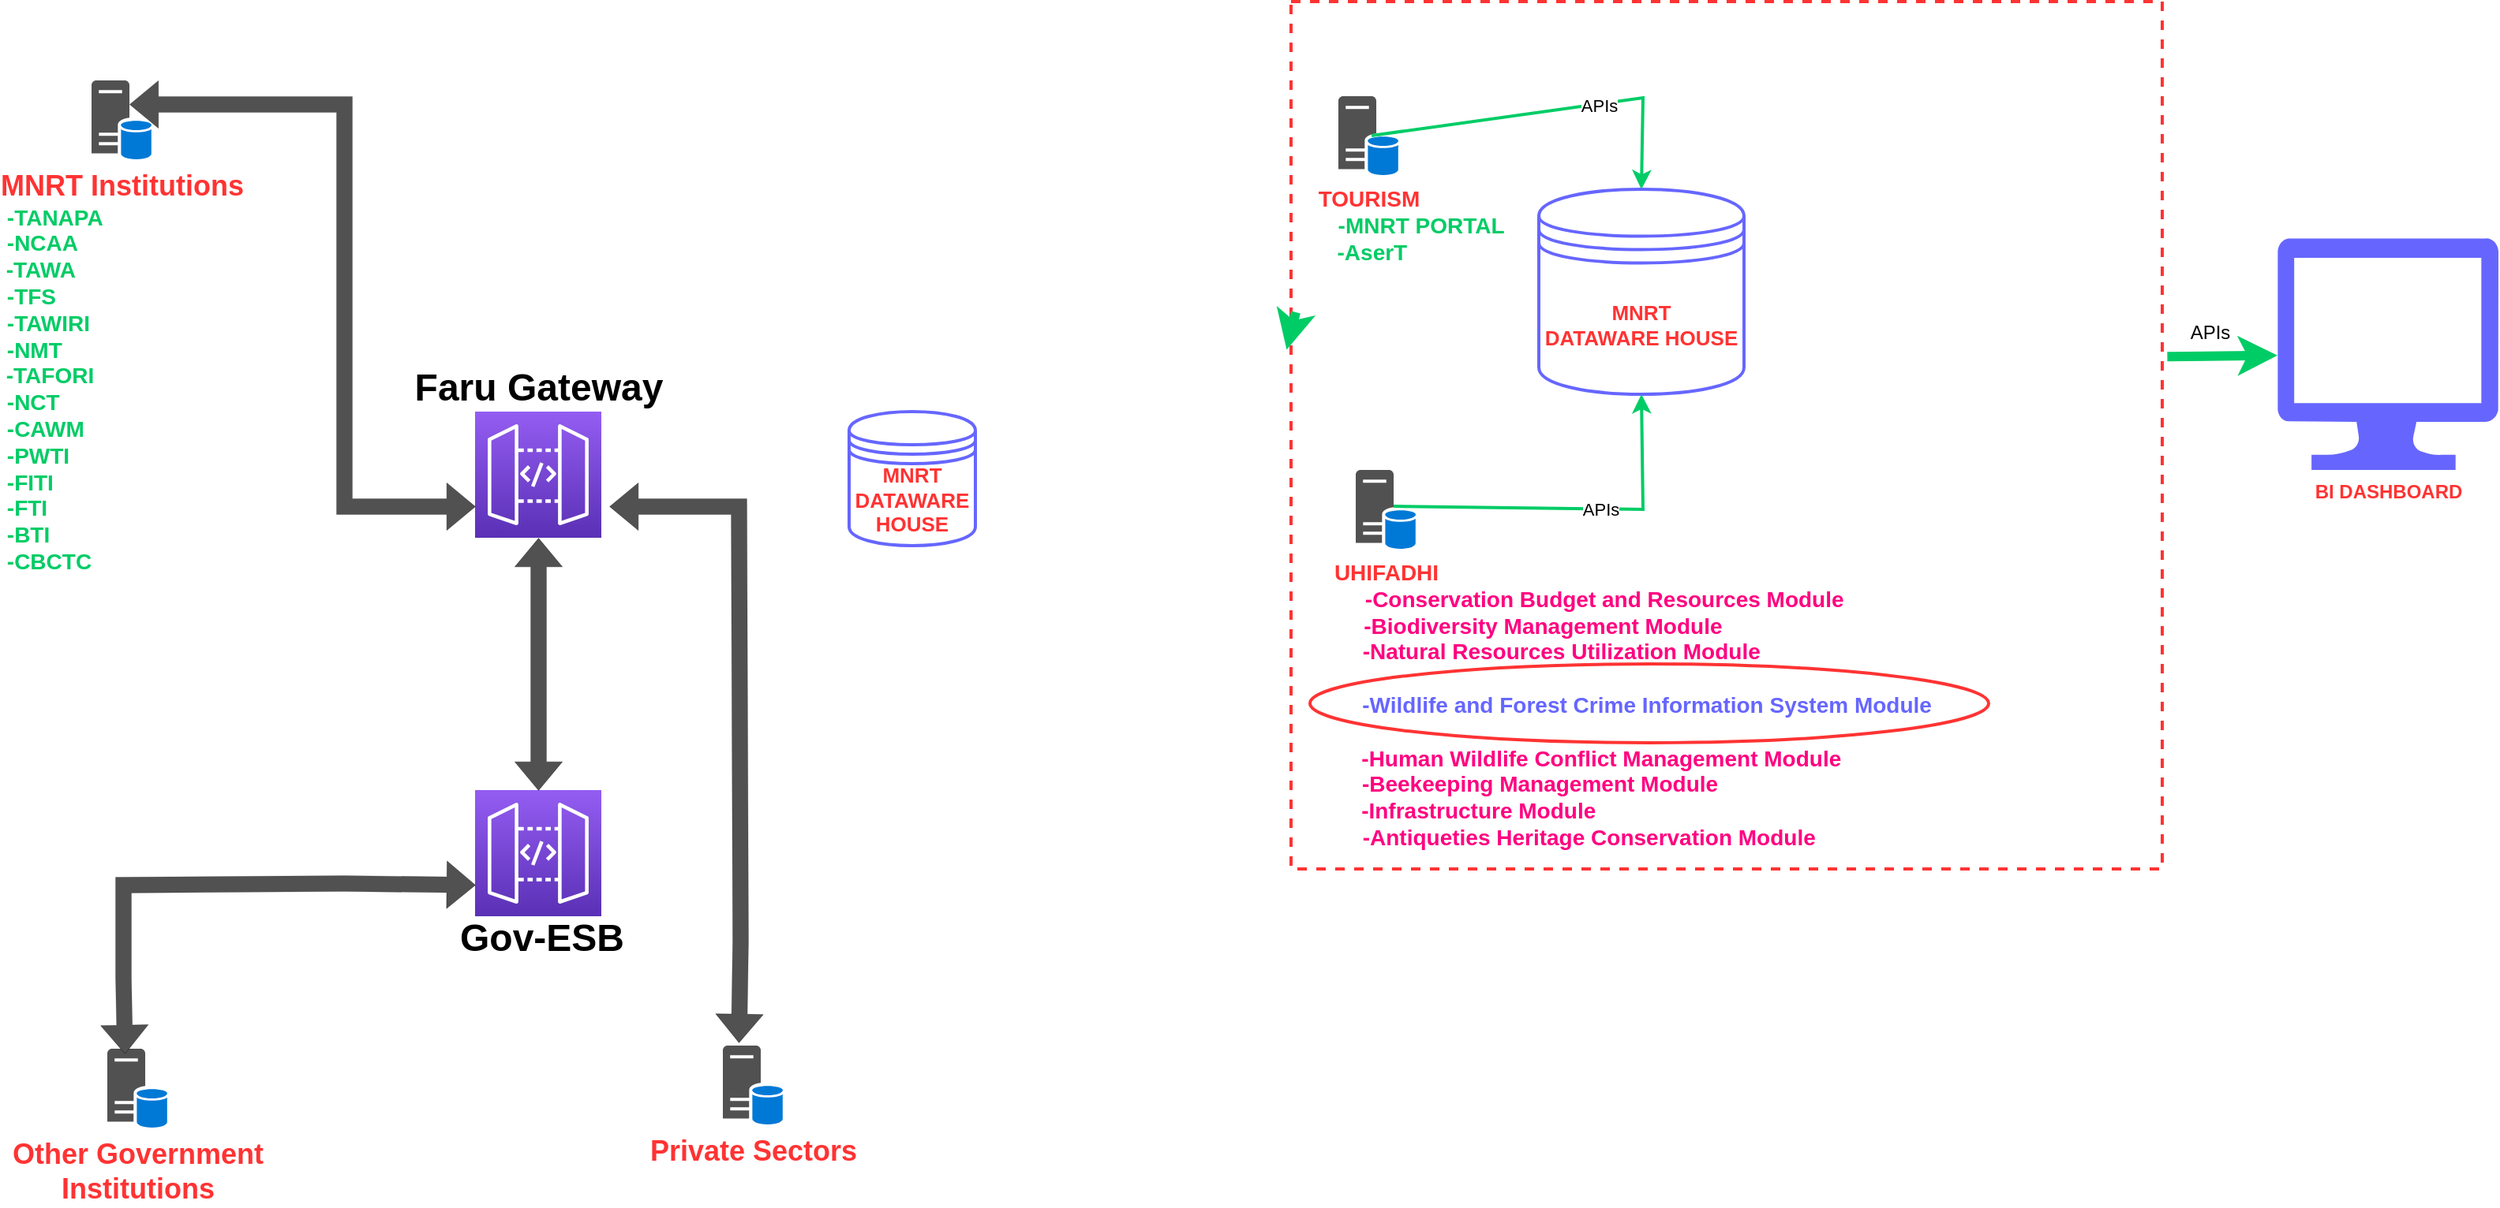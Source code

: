 <mxfile version="24.4.0" type="github">
  <diagram name="Page-1" id="alDKycs5oU3pcxEAZStF">
    <mxGraphModel dx="3370" dy="783" grid="1" gridSize="10" guides="1" tooltips="1" connect="1" arrows="1" fold="1" page="1" pageScale="1" pageWidth="850" pageHeight="1100" math="0" shadow="0">
      <root>
        <mxCell id="0" />
        <mxCell id="1" parent="0" />
        <mxCell id="bv6qjs0hTHORihQvAECl-1" value="" style="rounded=0;whiteSpace=wrap;html=1;strokeColor=#FF3333;dashed=1;fillColor=none;strokeWidth=2;" parent="1" vertex="1">
          <mxGeometry x="-720" y="50" width="552" height="550" as="geometry" />
        </mxCell>
        <mxCell id="bv6qjs0hTHORihQvAECl-8" value="" style="sketch=0;points=[[0,0,0,0,0],[0,0.25,0,0,0],[0,0.5,0,0,0],[0,0.75,0,0,0],[0,1,0,0,0],[0.25,0,0,0,0],[0.25,1,0,0,0],[0.5,0,0,0,0],[0.5,1,0,0,0],[0.75,0,0,0,0],[0.75,1,0,0,0],[1,0,0,0,0],[1,0.25,0,0,0],[1,0.5,0,0,0],[1,0.75,0,0,0],[1,1,0,0,0]];outlineConnect=0;fontColor=#232F3E;gradientColor=#945DF2;gradientDirection=north;fillColor=#5A30B5;strokeColor=#ffffff;dashed=0;verticalLabelPosition=top;verticalAlign=top;align=center;html=1;fontSize=12;fontStyle=0;aspect=fixed;shape=mxgraph.aws4.resourceIcon;resIcon=mxgraph.aws4.api_gateway;" parent="1" vertex="1">
          <mxGeometry x="-1237" y="310" width="80" height="80" as="geometry" />
        </mxCell>
        <mxCell id="bv6qjs0hTHORihQvAECl-9" value="&lt;div style=&quot;font-size: 13px;&quot;&gt;&lt;font style=&quot;font-size: 13px;&quot;&gt;&lt;b&gt;&lt;font style=&quot;font-size: 13px;&quot; color=&quot;#ff3333&quot;&gt;MNRT&lt;/font&gt;&lt;/b&gt;&lt;/font&gt;&lt;/div&gt;&lt;div style=&quot;font-size: 13px;&quot;&gt;&lt;font style=&quot;font-size: 13px;&quot; color=&quot;#ff3333&quot;&gt;&lt;b&gt;DATAWARE HOUSE&lt;/b&gt;&lt;br&gt;&lt;/font&gt;&lt;/div&gt;" style="shape=datastore;whiteSpace=wrap;html=1;strokeWidth=2;strokeColor=#6666FF;" parent="1" vertex="1">
          <mxGeometry x="-563" y="169" width="130" height="130" as="geometry" />
        </mxCell>
        <mxCell id="bv6qjs0hTHORihQvAECl-10" value="&lt;div&gt;&lt;font style=&quot;font-size: 14px;&quot; color=&quot;#ff3333&quot;&gt;&lt;b&gt;UHIFADHI &lt;br&gt;&lt;/b&gt;&lt;/font&gt;&lt;/div&gt;&lt;div&gt;&lt;font style=&quot;font-size: 14px;&quot; color=&quot;#00cc66&quot;&gt;&lt;b&gt;&amp;nbsp; &amp;nbsp; &amp;nbsp; &amp;nbsp; &amp;nbsp; &amp;nbsp; &amp;nbsp; &amp;nbsp; &amp;nbsp; &amp;nbsp; &amp;nbsp; &amp;nbsp; &amp;nbsp; &amp;nbsp; &amp;nbsp; &amp;nbsp; &amp;nbsp; &amp;nbsp; &amp;nbsp; &amp;nbsp; &amp;nbsp; &amp;nbsp; &amp;nbsp; &amp;nbsp; &amp;nbsp; &amp;nbsp; &amp;nbsp; &amp;nbsp; &amp;nbsp; &amp;nbsp; &amp;nbsp; &amp;nbsp; &amp;nbsp; &amp;nbsp; &amp;nbsp; &amp;nbsp;&lt;/b&gt;&lt;/font&gt;&lt;font style=&quot;font-size: 14px;&quot; color=&quot;#ff0080&quot;&gt;&lt;b&gt;-Conservation Budget and Resources Module&lt;/b&gt;&lt;/font&gt;&lt;/div&gt;&lt;div&gt;&lt;font style=&quot;font-size: 14px;&quot; color=&quot;#ff0080&quot;&gt;&lt;b&gt;&amp;nbsp; &amp;nbsp; &amp;nbsp; &amp;nbsp; &amp;nbsp; &amp;nbsp; &amp;nbsp; &amp;nbsp; &amp;nbsp; &amp;nbsp; &amp;nbsp; &amp;nbsp; &amp;nbsp; &amp;nbsp; &amp;nbsp; &amp;nbsp; &amp;nbsp; &amp;nbsp; &amp;nbsp; &amp;nbsp; &amp;nbsp; &amp;nbsp; &amp;nbsp; &amp;nbsp; &amp;nbsp; &amp;nbsp;-Biodiversity Management Module&lt;/b&gt;&lt;/font&gt;&lt;/div&gt;&lt;div&gt;&lt;font style=&quot;font-size: 14px;&quot; color=&quot;#ff0080&quot;&gt;&lt;b&gt;&amp;nbsp; &amp;nbsp; &amp;nbsp; &amp;nbsp; &amp;nbsp; &amp;nbsp; &amp;nbsp; &amp;nbsp; &amp;nbsp; &amp;nbsp; &amp;nbsp; &amp;nbsp; &amp;nbsp; &amp;nbsp; &amp;nbsp; &amp;nbsp; &amp;nbsp; &amp;nbsp; &amp;nbsp; &amp;nbsp; &amp;nbsp; &amp;nbsp; &amp;nbsp; &amp;nbsp; &amp;nbsp; &amp;nbsp; &amp;nbsp; &amp;nbsp; &amp;nbsp;-Natural Resources Utilization Module&lt;/b&gt;&lt;/font&gt;&lt;/div&gt;&lt;div&gt;&lt;font style=&quot;font-size: 14px;&quot; color=&quot;#ff0080&quot;&gt;&lt;b&gt;&lt;br&gt;&lt;/b&gt;&lt;/font&gt;&lt;/div&gt;&lt;div&gt;&lt;font color=&quot;#6666ff&quot;&gt;&amp;nbsp; &amp;nbsp; &amp;nbsp; &amp;nbsp; &amp;nbsp; &amp;nbsp; &amp;nbsp; &amp;nbsp; &amp;nbsp; &amp;nbsp; &amp;nbsp; &amp;nbsp; &amp;nbsp; &amp;nbsp; &amp;nbsp; &amp;nbsp; &amp;nbsp; &amp;nbsp; &amp;nbsp; &amp;nbsp; &amp;nbsp; &amp;nbsp; &amp;nbsp; &amp;nbsp; &amp;nbsp; &amp;nbsp; &amp;nbsp; &amp;nbsp; &amp;nbsp; &amp;nbsp; &amp;nbsp; &amp;nbsp; &amp;nbsp; &amp;nbsp; &amp;nbsp; &amp;nbsp; &amp;nbsp; &amp;nbsp; &amp;nbsp; &amp;nbsp; &amp;nbsp; &amp;nbsp; &amp;nbsp; &amp;nbsp; &amp;nbsp; &amp;nbsp; &amp;nbsp; &amp;nbsp; &amp;nbsp; &amp;nbsp;&lt;font style=&quot;font-size: 14px;&quot;&gt;&lt;b&gt;-Wildlife and Forest Crime Information System Module&lt;/b&gt;&lt;/font&gt;&lt;/font&gt;&lt;/div&gt;&lt;div&gt;&lt;font color=&quot;#ff0080&quot;&gt;&amp;nbsp;&amp;nbsp;&amp;nbsp;&amp;nbsp;&amp;nbsp;&amp;nbsp;&amp;nbsp;&amp;nbsp;&amp;nbsp;&amp;nbsp;&amp;nbsp;&amp;nbsp;&amp;nbsp;&amp;nbsp;&amp;nbsp;&amp;nbsp;&amp;nbsp;&amp;nbsp;&amp;nbsp;&amp;nbsp;&amp;nbsp;&amp;nbsp;&amp;nbsp;&amp;nbsp;&amp;nbsp;&amp;nbsp;&amp;nbsp;&amp;nbsp;&amp;nbsp;&amp;nbsp;&amp;nbsp;&amp;nbsp;&amp;nbsp;&amp;nbsp;&amp;nbsp;&amp;nbsp;&amp;nbsp;&amp;nbsp;&amp;nbsp;&amp;nbsp;&amp;nbsp;&amp;nbsp;&amp;nbsp;&amp;nbsp;&amp;nbsp;&amp;nbsp;&amp;nbsp;&amp;nbsp;&amp;nbsp;&amp;nbsp;&amp;nbsp;&amp;nbsp;&amp;nbsp;&amp;nbsp;&amp;nbsp;&amp;nbsp;&amp;nbsp;&amp;nbsp;&amp;nbsp;&amp;nbsp;&amp;nbsp;&amp;nbsp;&amp;nbsp;&amp;nbsp;&amp;nbsp;&amp;nbsp;&amp;nbsp;&amp;nbsp;&amp;nbsp;&amp;nbsp;&amp;nbsp;&amp;nbsp;&amp;nbsp;&amp;nbsp;&amp;nbsp;&amp;nbsp;&amp;nbsp;&amp;nbsp;&amp;nbsp;&amp;nbsp;&amp;nbsp;&amp;nbsp;&amp;nbsp;&amp;nbsp;&amp;nbsp;&amp;nbsp;&amp;nbsp;&amp;nbsp;&amp;nbsp;&amp;nbsp;&amp;nbsp;&amp;nbsp;&amp;nbsp; &lt;font style=&quot;font-size: 14px;&quot;&gt;&lt;b&gt;&lt;br&gt;&lt;/b&gt;&lt;/font&gt;&lt;/font&gt;&lt;/div&gt;&lt;div&gt;&lt;font color=&quot;#ff0080&quot;&gt;&lt;font style=&quot;font-size: 14px;&quot;&gt;&lt;b&gt;&amp;nbsp; &amp;nbsp; &amp;nbsp; &amp;nbsp; &amp;nbsp; &amp;nbsp; &amp;nbsp; &amp;nbsp; &amp;nbsp; &amp;nbsp; &amp;nbsp; &amp;nbsp; &amp;nbsp; &amp;nbsp; &amp;nbsp; &amp;nbsp; &amp;nbsp; &amp;nbsp; &amp;nbsp; &amp;nbsp; &amp;nbsp; &amp;nbsp; &amp;nbsp; &amp;nbsp; &amp;nbsp; &amp;nbsp; &amp;nbsp; &amp;nbsp; &amp;nbsp; &amp;nbsp; &amp;nbsp; &amp;nbsp; &amp;nbsp; &amp;nbsp; &amp;nbsp; -Human Wildlife Conflict Management Module&lt;/b&gt;&lt;/font&gt;&lt;/font&gt;&lt;/div&gt;&lt;div&gt;&lt;font style=&quot;font-size: 14px;&quot; color=&quot;#ff0080&quot;&gt;&lt;b&gt;&amp;nbsp; &amp;nbsp; &amp;nbsp; &amp;nbsp; &amp;nbsp; &amp;nbsp; &amp;nbsp; &amp;nbsp; &amp;nbsp; &amp;nbsp; &amp;nbsp; &amp;nbsp; &amp;nbsp; &amp;nbsp; &amp;nbsp; &amp;nbsp; &amp;nbsp; &amp;nbsp; &amp;nbsp; &amp;nbsp; &amp;nbsp; &amp;nbsp; &amp;nbsp; &amp;nbsp; &amp;nbsp; -Beekeeping Management Module&lt;/b&gt;&lt;/font&gt;&lt;/div&gt;&lt;div&gt;&lt;font style=&quot;font-size: 14px;&quot; color=&quot;#ff0080&quot;&gt;&lt;b&gt;&amp;nbsp; &amp;nbsp; &amp;nbsp; &amp;nbsp; &amp;nbsp; &amp;nbsp; &amp;nbsp; &amp;nbsp; &amp;nbsp; &amp;nbsp; &amp;nbsp; &amp;nbsp; &amp;nbsp; &amp;nbsp; &amp;nbsp; -Infrastructure Module&lt;/b&gt;&lt;/font&gt;&lt;/div&gt;&lt;div&gt;&lt;font style=&quot;font-size: 14px;&quot; color=&quot;#ff0080&quot;&gt;&lt;b&gt;&amp;nbsp; &amp;nbsp; &amp;nbsp; &amp;nbsp; &amp;nbsp; &amp;nbsp; &amp;nbsp; &amp;nbsp; &amp;nbsp; &amp;nbsp; &amp;nbsp; &amp;nbsp; &amp;nbsp; &amp;nbsp; &amp;nbsp; &amp;nbsp; &amp;nbsp; &amp;nbsp; &amp;nbsp; &amp;nbsp; &amp;nbsp; &amp;nbsp; &amp;nbsp; &amp;nbsp; &amp;nbsp; &amp;nbsp; &amp;nbsp; &amp;nbsp; &amp;nbsp; &amp;nbsp; &amp;nbsp; &amp;nbsp; &amp;nbsp; -Antiqueties Heritage Conservation Module&lt;/b&gt;&lt;/font&gt;&lt;font style=&quot;font-size: 14px;&quot; color=&quot;#ff0080&quot;&gt;&lt;b&gt;&lt;br&gt;&lt;/b&gt;&lt;/font&gt;&lt;/div&gt;&lt;div&gt;&lt;font style=&quot;font-size: 14px;&quot; color=&quot;#ff3333&quot;&gt;&lt;b&gt;&lt;br&gt;&lt;/b&gt;&lt;/font&gt;&lt;/div&gt;" style="sketch=0;pointerEvents=1;shadow=0;dashed=0;html=1;strokeColor=none;labelPosition=center;verticalLabelPosition=bottom;verticalAlign=top;align=center;fillColor=#515151;shape=mxgraph.mscae.system_center.primary_site" parent="1" vertex="1">
          <mxGeometry x="-679" y="347" width="38" height="50" as="geometry" />
        </mxCell>
        <mxCell id="bv6qjs0hTHORihQvAECl-11" value="&lt;b&gt;&lt;font color=&quot;#ff3333&quot;&gt;BI DASHBOARD&lt;/font&gt;&lt;/b&gt;" style="verticalLabelPosition=bottom;html=1;verticalAlign=top;align=center;strokeColor=none;fillColor=#6666FF;shape=mxgraph.azure.computer;pointerEvents=1;" parent="1" vertex="1">
          <mxGeometry x="-95" y="200" width="140" height="147" as="geometry" />
        </mxCell>
        <mxCell id="bv6qjs0hTHORihQvAECl-12" value="&lt;div&gt;&lt;font style=&quot;font-size: 14px;&quot; color=&quot;#ff3333&quot;&gt;&lt;b&gt;TOURISM&lt;br&gt;&lt;/b&gt;&lt;/font&gt;&lt;/div&gt;&lt;div&gt;&lt;font style=&quot;font-size: 14px;&quot; color=&quot;#00cc66&quot;&gt;&lt;b&gt;&amp;nbsp;&amp;nbsp;&amp;nbsp;&amp;nbsp;&amp;nbsp;&amp;nbsp;&amp;nbsp;&amp;nbsp;&amp;nbsp;&amp;nbsp;&amp;nbsp;&amp;nbsp;&amp;nbsp;&amp;nbsp;&amp;nbsp;&amp;nbsp; -MNRT PORTAL&lt;/b&gt;&lt;/font&gt;&lt;/div&gt;&lt;div&gt;&lt;font style=&quot;font-size: 14px;&quot; color=&quot;#00cc66&quot;&gt;&lt;b&gt;&amp;nbsp;-AserT&lt;/b&gt;&lt;/font&gt;&lt;font style=&quot;font-size: 14px;&quot; color=&quot;#00cc66&quot;&gt;&lt;b&gt;&lt;br&gt;&lt;/b&gt;&lt;/font&gt;&lt;/div&gt;" style="sketch=0;pointerEvents=1;shadow=0;dashed=0;html=1;strokeColor=none;labelPosition=center;verticalLabelPosition=bottom;verticalAlign=top;align=center;fillColor=#515151;shape=mxgraph.mscae.system_center.primary_site" parent="1" vertex="1">
          <mxGeometry x="-690" y="110" width="38" height="50" as="geometry" />
        </mxCell>
        <mxCell id="bv6qjs0hTHORihQvAECl-13" value="" style="endArrow=classic;html=1;rounded=0;strokeWidth=2;strokeColor=#00CC66;exitX=0.632;exitY=0.46;exitDx=0;exitDy=0;exitPerimeter=0;entryX=0.5;entryY=1;entryDx=0;entryDy=0;" parent="1" source="bv6qjs0hTHORihQvAECl-10" target="bv6qjs0hTHORihQvAECl-9" edge="1">
          <mxGeometry width="50" height="50" relative="1" as="geometry">
            <mxPoint x="-585.992" y="388" as="sourcePoint" />
            <mxPoint x="-470" y="303" as="targetPoint" />
            <Array as="points">
              <mxPoint x="-497" y="372" />
            </Array>
          </mxGeometry>
        </mxCell>
        <mxCell id="bv6qjs0hTHORihQvAECl-14" value="APIs" style="edgeLabel;html=1;align=center;verticalAlign=middle;resizable=0;points=[];" parent="bv6qjs0hTHORihQvAECl-13" vertex="1" connectable="0">
          <mxGeometry x="0.134" relative="1" as="geometry">
            <mxPoint as="offset" />
          </mxGeometry>
        </mxCell>
        <mxCell id="bv6qjs0hTHORihQvAECl-15" value="" style="endArrow=classic;html=1;rounded=0;exitX=0.553;exitY=0.5;exitDx=0;exitDy=0;exitPerimeter=0;strokeWidth=2;strokeColor=#00CC66;entryX=0.5;entryY=0;entryDx=0;entryDy=0;" parent="1" source="bv6qjs0hTHORihQvAECl-12" target="bv6qjs0hTHORihQvAECl-9" edge="1">
          <mxGeometry width="50" height="50" relative="1" as="geometry">
            <mxPoint x="-641" y="111" as="sourcePoint" />
            <mxPoint x="-468" y="167" as="targetPoint" />
            <Array as="points">
              <mxPoint x="-497" y="111" />
            </Array>
          </mxGeometry>
        </mxCell>
        <mxCell id="bv6qjs0hTHORihQvAECl-16" value="APIs" style="edgeLabel;html=1;align=center;verticalAlign=middle;resizable=0;points=[];" parent="bv6qjs0hTHORihQvAECl-15" vertex="1" connectable="0">
          <mxGeometry x="0.252" y="-1" relative="1" as="geometry">
            <mxPoint as="offset" />
          </mxGeometry>
        </mxCell>
        <mxCell id="bv6qjs0hTHORihQvAECl-18" value="" style="endArrow=classic;html=1;rounded=0;strokeWidth=6;strokeColor=#00CC66;exitX=1;exitY=0.5;exitDx=0;exitDy=0;exitPerimeter=0;entryX=-0.005;entryY=0.365;entryDx=0;entryDy=0;entryPerimeter=0;" parent="1" edge="1">
          <mxGeometry width="50" height="50" relative="1" as="geometry">
            <mxPoint x="-717" y="247" as="sourcePoint" />
            <mxPoint x="-722.765" y="270.75" as="targetPoint" />
          </mxGeometry>
        </mxCell>
        <mxCell id="bv6qjs0hTHORihQvAECl-19" value="" style="endArrow=classic;html=1;rounded=0;strokeWidth=6;strokeColor=#00CC66;exitX=1.004;exitY=0.373;exitDx=0;exitDy=0;exitPerimeter=0;" parent="1" target="bv6qjs0hTHORihQvAECl-11" edge="1">
          <mxGeometry width="50" height="50" relative="1" as="geometry">
            <mxPoint x="-164.788" y="275.15" as="sourcePoint" />
            <mxPoint x="-307" y="271.08" as="targetPoint" />
          </mxGeometry>
        </mxCell>
        <mxCell id="bv6qjs0hTHORihQvAECl-20" value="" style="shape=image;html=1;verticalAlign=top;verticalLabelPosition=bottom;labelBackgroundColor=#ffffff;imageAspect=0;aspect=fixed;image=https://cdn0.iconfinder.com/data/icons/business-startup-10/50/60-128.png" parent="1" vertex="1">
          <mxGeometry x="-68" y="220" width="78" height="78" as="geometry" />
        </mxCell>
        <mxCell id="bv6qjs0hTHORihQvAECl-24" value="" style="ellipse;whiteSpace=wrap;html=1;fillColor=none;strokeWidth=2;strokeColor=#FF3333;" parent="1" vertex="1">
          <mxGeometry x="-708" y="470" width="430" height="50" as="geometry" />
        </mxCell>
        <mxCell id="bv6qjs0hTHORihQvAECl-25" value="APIs" style="text;html=1;align=center;verticalAlign=middle;resizable=0;points=[];autosize=1;strokeColor=none;fillColor=none;" parent="1" vertex="1">
          <mxGeometry x="-163" y="245" width="50" height="30" as="geometry" />
        </mxCell>
        <mxCell id="bv6qjs0hTHORihQvAECl-27" value="&lt;div style=&quot;font-size: 13px;&quot;&gt;&lt;font style=&quot;font-size: 13px;&quot;&gt;&lt;b&gt;&lt;font style=&quot;font-size: 13px;&quot; color=&quot;#ff3333&quot;&gt;MNRT&lt;/font&gt;&lt;/b&gt;&lt;/font&gt;&lt;/div&gt;&lt;div style=&quot;font-size: 13px;&quot;&gt;&lt;font style=&quot;font-size: 13px;&quot; color=&quot;#ff3333&quot;&gt;&lt;b&gt;DATAWARE HOUSE&lt;/b&gt;&lt;br&gt;&lt;/font&gt;&lt;/div&gt;" style="shape=datastore;whiteSpace=wrap;html=1;strokeWidth=2;strokeColor=#6666FF;" parent="1" vertex="1">
          <mxGeometry x="-1000" y="310" width="80" height="85" as="geometry" />
        </mxCell>
        <mxCell id="bv6qjs0hTHORihQvAECl-29" value="&lt;div&gt;&lt;b&gt;&lt;font style=&quot;font-size: 18px;&quot; color=&quot;#ff3333&quot;&gt;MNRT Institutions&lt;br&gt;&lt;/font&gt;&lt;/b&gt;&lt;/div&gt;&lt;div align=&quot;left&quot;&gt;&lt;b&gt;&lt;font style=&quot;font-size: 14px;&quot; color=&quot;#00cc66&quot;&gt;&amp;nbsp;-TANAPA&lt;br&gt;&lt;/font&gt;&lt;/b&gt;&lt;/div&gt;&lt;div&gt;&lt;div align=&quot;left&quot;&gt;&lt;b&gt;&lt;font style=&quot;font-size: 14px;&quot; color=&quot;#00cc66&quot;&gt;&amp;nbsp;-NCAA&lt;/font&gt;&lt;font style=&quot;font-size: 14px;&quot; color=&quot;#00cc66&quot;&gt;&lt;br&gt;&lt;/font&gt;&lt;/b&gt;&lt;/div&gt;&lt;div align=&quot;left&quot;&gt;&lt;b&gt;&lt;font color=&quot;#00cc66&quot;&gt;&amp;nbsp;&lt;/font&gt;&lt;font style=&quot;font-size: 14px;&quot; color=&quot;#00cc66&quot;&gt;-TAWA&lt;/font&gt;&lt;/b&gt;&lt;/div&gt;&lt;div align=&quot;left&quot;&gt;&lt;b&gt;&lt;font style=&quot;font-size: 14px;&quot; color=&quot;#00cc66&quot;&gt;&amp;nbsp;-TFS&lt;br&gt;&lt;/font&gt;&lt;/b&gt;&lt;/div&gt;&lt;div align=&quot;left&quot;&gt;&lt;b&gt;&lt;font style=&quot;font-size: 14px;&quot; color=&quot;#00cc66&quot;&gt;&amp;nbsp;-TAWIRI&lt;br&gt;&lt;/font&gt;&lt;/b&gt;&lt;div&gt;&lt;div align=&quot;left&quot;&gt;&lt;b&gt;&lt;font style=&quot;font-size: 14px;&quot; color=&quot;#00cc66&quot;&gt;&amp;nbsp;-NMT&lt;/font&gt;&lt;font style=&quot;font-size: 14px;&quot; color=&quot;#00cc66&quot;&gt;&lt;br&gt;&lt;/font&gt;&lt;/b&gt;&lt;/div&gt;&lt;div align=&quot;left&quot;&gt;&lt;b&gt;&lt;font color=&quot;#00cc66&quot;&gt;&amp;nbsp;&lt;/font&gt;&lt;font style=&quot;font-size: 14px;&quot; color=&quot;#00cc66&quot;&gt;-TAFORI&lt;/font&gt;&lt;/b&gt;&lt;/div&gt;&lt;div align=&quot;left&quot;&gt;&lt;b&gt;&lt;font style=&quot;font-size: 14px;&quot; color=&quot;#00cc66&quot;&gt;&amp;nbsp;-NCT&lt;/font&gt;&lt;/b&gt;&lt;/div&gt;&lt;div align=&quot;left&quot;&gt;&lt;b&gt;&lt;font style=&quot;font-size: 14px;&quot; color=&quot;#00cc66&quot;&gt;&amp;nbsp;-CAWM&lt;/font&gt;&lt;/b&gt;&lt;/div&gt;&lt;div align=&quot;left&quot;&gt;&lt;b&gt;&lt;font style=&quot;font-size: 14px;&quot; color=&quot;#00cc66&quot;&gt;&amp;nbsp;-PWTI&lt;/font&gt;&lt;/b&gt;&lt;/div&gt;&lt;div align=&quot;left&quot;&gt;&lt;b&gt;&lt;font style=&quot;font-size: 14px;&quot; color=&quot;#00cc66&quot;&gt;&amp;nbsp;-FITI&lt;/font&gt;&lt;/b&gt;&lt;/div&gt;&lt;div align=&quot;left&quot;&gt;&lt;b&gt;&lt;font style=&quot;font-size: 14px;&quot; color=&quot;#00cc66&quot;&gt;&amp;nbsp;-FTI&lt;/font&gt;&lt;/b&gt;&lt;/div&gt;&lt;div align=&quot;left&quot;&gt;&lt;b&gt;&lt;font style=&quot;font-size: 14px;&quot; color=&quot;#00cc66&quot;&gt;&amp;nbsp;-BTI&lt;/font&gt;&lt;/b&gt;&lt;/div&gt;&lt;div align=&quot;left&quot;&gt;&lt;b&gt;&lt;font style=&quot;font-size: 14px;&quot; color=&quot;#00cc66&quot;&gt;&amp;nbsp;-CBCTC&lt;/font&gt;&lt;/b&gt;&lt;/div&gt;&lt;/div&gt;&lt;/div&gt;&lt;font style=&quot;font-size: 14px;&quot; color=&quot;#00cc66&quot;&gt;&lt;b&gt;&lt;/b&gt;&lt;/font&gt;&lt;/div&gt;" style="sketch=0;pointerEvents=1;shadow=0;dashed=0;html=1;strokeColor=none;labelPosition=center;verticalLabelPosition=bottom;verticalAlign=top;align=center;fillColor=#515151;shape=mxgraph.mscae.system_center.primary_site" parent="1" vertex="1">
          <mxGeometry x="-1480" y="100" width="38" height="50" as="geometry" />
        </mxCell>
        <mxCell id="1rtqqvMdxupV1CVTJnT_-3" value="&lt;b&gt;&lt;font style=&quot;font-size: 24px;&quot;&gt;Faru Gateway&lt;/font&gt;&lt;/b&gt;" style="text;html=1;align=center;verticalAlign=middle;resizable=0;points=[];autosize=1;strokeColor=none;fillColor=none;color=ffffff" vertex="1" parent="1">
          <mxGeometry x="-1287" y="275" width="180" height="40" as="geometry" />
        </mxCell>
        <mxCell id="1rtqqvMdxupV1CVTJnT_-4" value="" style="sketch=0;points=[[0,0,0,0,0],[0,0.25,0,0,0],[0,0.5,0,0,0],[0,0.75,0,0,0],[0,1,0,0,0],[0.25,0,0,0,0],[0.25,1,0,0,0],[0.5,0,0,0,0],[0.5,1,0,0,0],[0.75,0,0,0,0],[0.75,1,0,0,0],[1,0,0,0,0],[1,0.25,0,0,0],[1,0.5,0,0,0],[1,0.75,0,0,0],[1,1,0,0,0]];outlineConnect=0;fontColor=#232F3E;gradientColor=#945DF2;gradientDirection=north;fillColor=#5A30B5;strokeColor=#ffffff;dashed=0;verticalLabelPosition=top;verticalAlign=top;align=center;html=1;fontSize=12;fontStyle=0;aspect=fixed;shape=mxgraph.aws4.resourceIcon;resIcon=mxgraph.aws4.api_gateway;" vertex="1" parent="1">
          <mxGeometry x="-1237" y="550" width="80" height="80" as="geometry" />
        </mxCell>
        <mxCell id="1rtqqvMdxupV1CVTJnT_-5" value="&lt;font style=&quot;font-size: 24px;&quot;&gt;&lt;b&gt;Gov-ESB&lt;/b&gt;&lt;/font&gt;" style="text;html=1;align=center;verticalAlign=middle;resizable=0;points=[];autosize=1;strokeColor=none;fillColor=none;color=ffffff" vertex="1" parent="1">
          <mxGeometry x="-1260" y="624" width="130" height="40" as="geometry" />
        </mxCell>
        <mxCell id="1rtqqvMdxupV1CVTJnT_-6" value="" style="shape=flexArrow;endArrow=classic;startArrow=classic;html=1;rounded=0;entryX=0.5;entryY=1;entryDx=0;entryDy=0;entryPerimeter=0;fillColor=#515151;strokeWidth=0.1;" edge="1" parent="1" source="1rtqqvMdxupV1CVTJnT_-4" target="bv6qjs0hTHORihQvAECl-8">
          <mxGeometry width="100" height="100" relative="1" as="geometry">
            <mxPoint x="-1200" y="550" as="sourcePoint" />
            <mxPoint x="-800" y="466" as="targetPoint" />
            <Array as="points">
              <mxPoint x="-1197" y="500" />
            </Array>
          </mxGeometry>
        </mxCell>
        <mxCell id="1rtqqvMdxupV1CVTJnT_-8" value="&lt;div&gt;&lt;b&gt;&lt;font style=&quot;font-size: 18px;&quot; color=&quot;#ff3333&quot;&gt;Other Government&lt;/font&gt;&lt;/b&gt;&lt;/div&gt;&lt;div&gt;&lt;b&gt;&lt;font style=&quot;font-size: 18px;&quot; color=&quot;#ff3333&quot;&gt;Institutions&lt;br&gt;&lt;/font&gt;&lt;/b&gt;&lt;/div&gt;" style="sketch=0;pointerEvents=1;shadow=0;dashed=0;html=1;strokeColor=none;labelPosition=center;verticalLabelPosition=bottom;verticalAlign=top;align=center;fillColor=#515151;shape=mxgraph.mscae.system_center.primary_site" vertex="1" parent="1">
          <mxGeometry x="-1470" y="714" width="38" height="50" as="geometry" />
        </mxCell>
        <mxCell id="1rtqqvMdxupV1CVTJnT_-9" value="" style="shape=flexArrow;endArrow=classic;startArrow=classic;html=1;rounded=0;entryX=0;entryY=0.75;entryDx=0;entryDy=0;entryPerimeter=0;exitX=0.289;exitY=0.06;exitDx=0;exitDy=0;exitPerimeter=0;fillColor=#515151;strokeWidth=0.1;" edge="1" parent="1" source="1rtqqvMdxupV1CVTJnT_-8" target="1rtqqvMdxupV1CVTJnT_-4">
          <mxGeometry width="100" height="100" relative="1" as="geometry">
            <mxPoint x="-1386" y="625" as="sourcePoint" />
            <mxPoint x="-1387" y="374" as="targetPoint" />
            <Array as="points">
              <mxPoint x="-1460" y="669" />
              <mxPoint x="-1460" y="610" />
              <mxPoint x="-1320" y="609" />
            </Array>
          </mxGeometry>
        </mxCell>
        <mxCell id="1rtqqvMdxupV1CVTJnT_-10" value="&lt;div&gt;&lt;b&gt;&lt;font style=&quot;font-size: 18px;&quot; color=&quot;#ff3333&quot;&gt;Private Sectors&lt;br&gt;&lt;/font&gt;&lt;/b&gt;&lt;/div&gt;" style="sketch=0;pointerEvents=1;shadow=0;dashed=0;html=1;strokeColor=none;labelPosition=center;verticalLabelPosition=bottom;verticalAlign=top;align=center;fillColor=#515151;shape=mxgraph.mscae.system_center.primary_site" vertex="1" parent="1">
          <mxGeometry x="-1080" y="712" width="38" height="50" as="geometry" />
        </mxCell>
        <mxCell id="1rtqqvMdxupV1CVTJnT_-11" value="" style="shape=flexArrow;endArrow=classic;startArrow=classic;html=1;rounded=0;entryX=1;entryY=0.75;entryDx=0;entryDy=0;entryPerimeter=0;fillColor=#515151;strokeWidth=0.1;" edge="1" parent="1">
          <mxGeometry width="100" height="100" relative="1" as="geometry">
            <mxPoint x="-1070" y="710" as="sourcePoint" />
            <mxPoint x="-1152" y="370" as="targetPoint" />
            <Array as="points">
              <mxPoint x="-1069" y="645.5" />
              <mxPoint x="-1070" y="370" />
            </Array>
          </mxGeometry>
        </mxCell>
        <mxCell id="1rtqqvMdxupV1CVTJnT_-12" value="" style="shape=flexArrow;endArrow=classic;startArrow=classic;html=1;rounded=0;entryX=0.63;entryY=0.3;entryDx=0;entryDy=0;entryPerimeter=0;exitX=0;exitY=0.75;exitDx=0;exitDy=0;exitPerimeter=0;fillColor=#515151;strokeWidth=0.1;" edge="1" parent="1" source="bv6qjs0hTHORihQvAECl-8" target="bv6qjs0hTHORihQvAECl-29">
          <mxGeometry width="100" height="100" relative="1" as="geometry">
            <mxPoint x="-1250" y="301" as="sourcePoint" />
            <mxPoint x="-1250" y="90" as="targetPoint" />
            <Array as="points">
              <mxPoint x="-1320" y="370" />
              <mxPoint x="-1320" y="115" />
            </Array>
          </mxGeometry>
        </mxCell>
      </root>
    </mxGraphModel>
  </diagram>
</mxfile>

